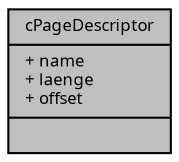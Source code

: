 digraph "cPageDescriptor"
{
  edge [fontname="Sans",fontsize="8",labelfontname="Sans",labelfontsize="8"];
  node [fontname="Sans",fontsize="8",shape=record];
  Node1 [label="{cPageDescriptor\n|+ name\l+ laenge\l+ offset\l|}",height=0.2,width=0.4,color="black", fillcolor="grey75", style="filled", fontcolor="black"];
}

